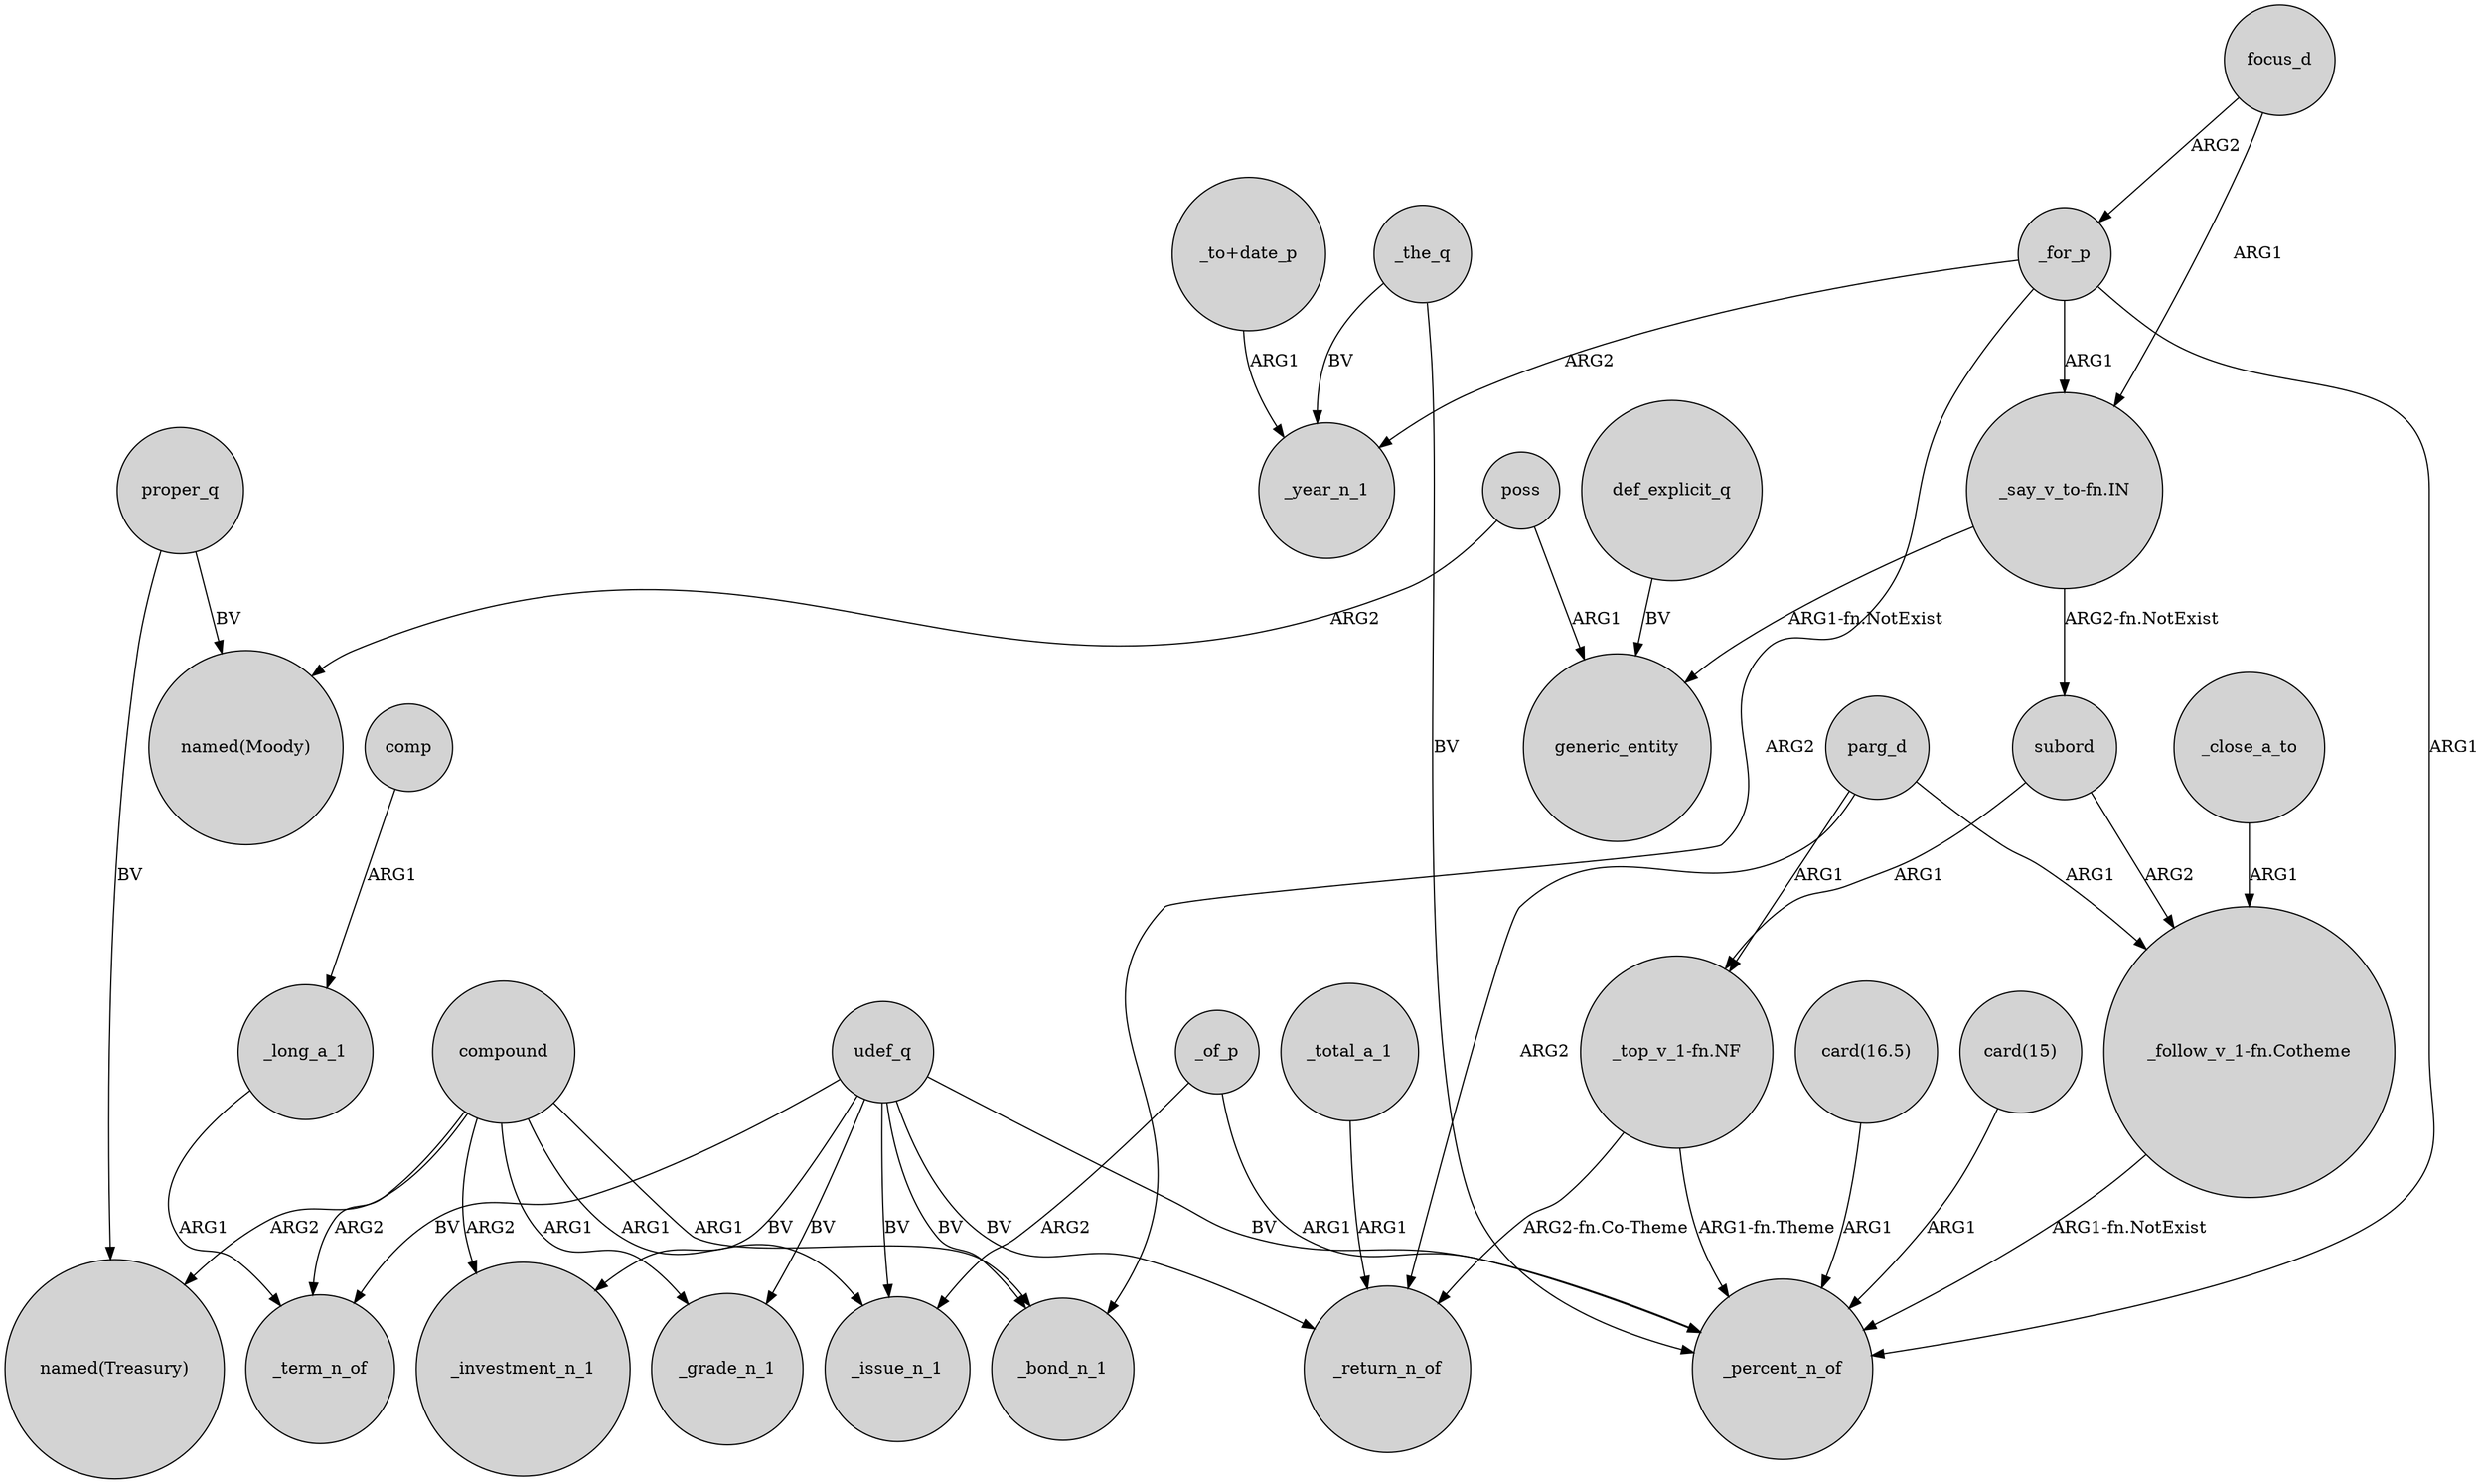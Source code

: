digraph {
	node [shape=circle style=filled]
	compound -> "named(Treasury)" [label=ARG2]
	udef_q -> _grade_n_1 [label=BV]
	poss -> generic_entity [label=ARG1]
	"card(16.5)" -> _percent_n_of [label=ARG1]
	_for_p -> _year_n_1 [label=ARG2]
	"card(15)" -> _percent_n_of [label=ARG1]
	_for_p -> "_say_v_to-fn.IN" [label=ARG1]
	proper_q -> "named(Moody)" [label=BV]
	compound -> _term_n_of [label=ARG2]
	_of_p -> _issue_n_1 [label=ARG2]
	comp -> _long_a_1 [label=ARG1]
	udef_q -> _return_n_of [label=BV]
	compound -> _bond_n_1 [label=ARG1]
	compound -> _grade_n_1 [label=ARG1]
	def_explicit_q -> generic_entity [label=BV]
	_total_a_1 -> _return_n_of [label=ARG1]
	subord -> "_top_v_1-fn.NF" [label=ARG1]
	_for_p -> _bond_n_1 [label=ARG2]
	compound -> _investment_n_1 [label=ARG2]
	_close_a_to -> "_follow_v_1-fn.Cotheme" [label=ARG1]
	"_follow_v_1-fn.Cotheme" -> _percent_n_of [label="ARG1-fn.NotExist"]
	focus_d -> _for_p [label=ARG2]
	"_say_v_to-fn.IN" -> subord [label="ARG2-fn.NotExist"]
	_the_q -> _percent_n_of [label=BV]
	parg_d -> "_top_v_1-fn.NF" [label=ARG1]
	_of_p -> _percent_n_of [label=ARG1]
	parg_d -> "_follow_v_1-fn.Cotheme" [label=ARG1]
	udef_q -> _bond_n_1 [label=BV]
	"_to+date_p" -> _year_n_1 [label=ARG1]
	_for_p -> _percent_n_of [label=ARG1]
	udef_q -> _term_n_of [label=BV]
	subord -> "_follow_v_1-fn.Cotheme" [label=ARG2]
	parg_d -> _return_n_of [label=ARG2]
	udef_q -> _issue_n_1 [label=BV]
	_the_q -> _year_n_1 [label=BV]
	compound -> _issue_n_1 [label=ARG1]
	proper_q -> "named(Treasury)" [label=BV]
	udef_q -> _investment_n_1 [label=BV]
	"_top_v_1-fn.NF" -> _percent_n_of [label="ARG1-fn.Theme"]
	"_say_v_to-fn.IN" -> generic_entity [label="ARG1-fn.NotExist"]
	udef_q -> _percent_n_of [label=BV]
	"_top_v_1-fn.NF" -> _return_n_of [label="ARG2-fn.Co-Theme"]
	_long_a_1 -> _term_n_of [label=ARG1]
	poss -> "named(Moody)" [label=ARG2]
	focus_d -> "_say_v_to-fn.IN" [label=ARG1]
}
